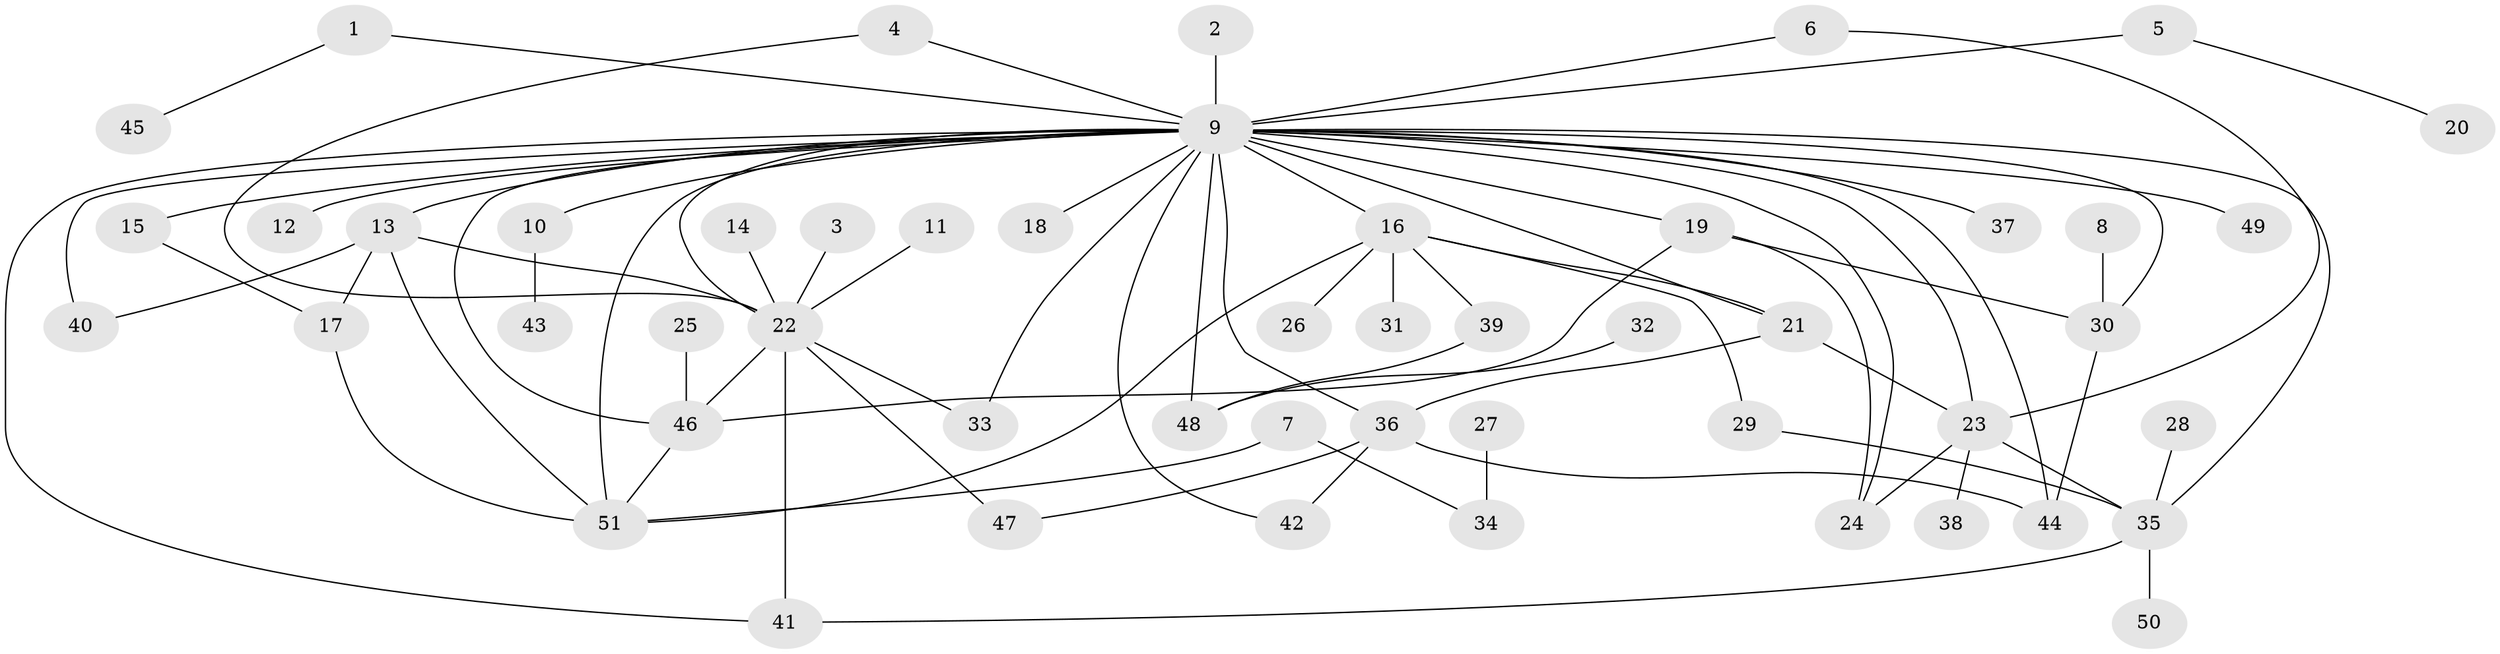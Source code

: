 // original degree distribution, {3: 0.13725490196078433, 42: 0.00980392156862745, 1: 0.38235294117647056, 6: 0.0784313725490196, 2: 0.30392156862745096, 4: 0.049019607843137254, 5: 0.0196078431372549, 14: 0.00980392156862745, 9: 0.00980392156862745}
// Generated by graph-tools (version 1.1) at 2025/01/03/09/25 03:01:55]
// undirected, 51 vertices, 77 edges
graph export_dot {
graph [start="1"]
  node [color=gray90,style=filled];
  1;
  2;
  3;
  4;
  5;
  6;
  7;
  8;
  9;
  10;
  11;
  12;
  13;
  14;
  15;
  16;
  17;
  18;
  19;
  20;
  21;
  22;
  23;
  24;
  25;
  26;
  27;
  28;
  29;
  30;
  31;
  32;
  33;
  34;
  35;
  36;
  37;
  38;
  39;
  40;
  41;
  42;
  43;
  44;
  45;
  46;
  47;
  48;
  49;
  50;
  51;
  1 -- 9 [weight=1.0];
  1 -- 45 [weight=1.0];
  2 -- 9 [weight=1.0];
  3 -- 22 [weight=1.0];
  4 -- 9 [weight=1.0];
  4 -- 22 [weight=1.0];
  5 -- 9 [weight=1.0];
  5 -- 20 [weight=1.0];
  6 -- 9 [weight=1.0];
  6 -- 23 [weight=1.0];
  7 -- 34 [weight=1.0];
  7 -- 51 [weight=1.0];
  8 -- 30 [weight=1.0];
  9 -- 10 [weight=1.0];
  9 -- 12 [weight=1.0];
  9 -- 13 [weight=1.0];
  9 -- 15 [weight=1.0];
  9 -- 16 [weight=1.0];
  9 -- 18 [weight=1.0];
  9 -- 19 [weight=2.0];
  9 -- 21 [weight=2.0];
  9 -- 22 [weight=1.0];
  9 -- 23 [weight=1.0];
  9 -- 24 [weight=1.0];
  9 -- 30 [weight=1.0];
  9 -- 33 [weight=1.0];
  9 -- 35 [weight=1.0];
  9 -- 36 [weight=2.0];
  9 -- 37 [weight=1.0];
  9 -- 40 [weight=2.0];
  9 -- 41 [weight=1.0];
  9 -- 42 [weight=1.0];
  9 -- 44 [weight=1.0];
  9 -- 46 [weight=1.0];
  9 -- 48 [weight=1.0];
  9 -- 49 [weight=1.0];
  9 -- 51 [weight=2.0];
  10 -- 43 [weight=1.0];
  11 -- 22 [weight=1.0];
  13 -- 17 [weight=1.0];
  13 -- 22 [weight=1.0];
  13 -- 40 [weight=1.0];
  13 -- 51 [weight=1.0];
  14 -- 22 [weight=1.0];
  15 -- 17 [weight=1.0];
  16 -- 21 [weight=1.0];
  16 -- 26 [weight=1.0];
  16 -- 29 [weight=1.0];
  16 -- 31 [weight=1.0];
  16 -- 39 [weight=1.0];
  16 -- 51 [weight=1.0];
  17 -- 51 [weight=1.0];
  19 -- 24 [weight=1.0];
  19 -- 30 [weight=2.0];
  19 -- 46 [weight=1.0];
  21 -- 23 [weight=1.0];
  21 -- 36 [weight=1.0];
  22 -- 33 [weight=1.0];
  22 -- 41 [weight=1.0];
  22 -- 46 [weight=1.0];
  22 -- 47 [weight=1.0];
  23 -- 24 [weight=1.0];
  23 -- 35 [weight=1.0];
  23 -- 38 [weight=1.0];
  25 -- 46 [weight=1.0];
  27 -- 34 [weight=1.0];
  28 -- 35 [weight=1.0];
  29 -- 35 [weight=1.0];
  30 -- 44 [weight=1.0];
  32 -- 48 [weight=1.0];
  35 -- 41 [weight=1.0];
  35 -- 50 [weight=1.0];
  36 -- 42 [weight=1.0];
  36 -- 44 [weight=2.0];
  36 -- 47 [weight=1.0];
  39 -- 48 [weight=1.0];
  46 -- 51 [weight=1.0];
}
